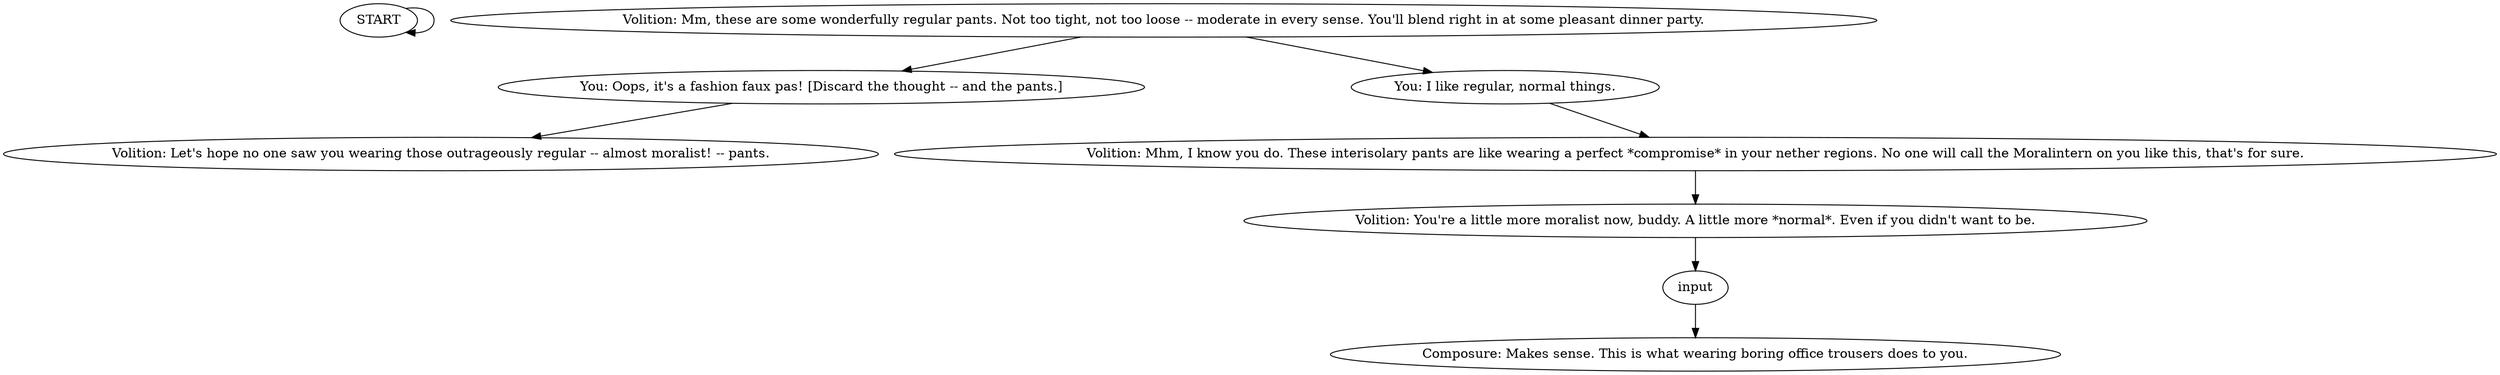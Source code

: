 # COAST ORB / wearing interisolary pants
# Putting the pants on gives a one time +1 to Kingdom of Conscience, you moralist douche. This is edited now.
# ==================================================
digraph G {
	  0 [label="START"];
	  1 [label="input"];
	  2 [label="Composure: Makes sense. This is what wearing boring office trousers does to you."];
	  3 [label="Volition: Mm, these are some wonderfully regular pants. Not too tight, not too loose -- moderate in every sense. You'll blend right in at some pleasant dinner party."];
	  4 [label="You: Oops, it's a fashion faux pas! [Discard the thought -- and the pants.]"];
	  5 [label="Volition: Mhm, I know you do. These interisolary pants are like wearing a perfect *compromise* in your nether regions. No one will call the Moralintern on you like this, that's for sure."];
	  6 [label="Volition: Let's hope no one saw you wearing those outrageously regular -- almost moralist! -- pants."];
	  7 [label="You: I like regular, normal things."];
	  8 [label="Volition: You're a little more moralist now, buddy. A little more *normal*. Even if you didn't want to be."];
	  0 -> 0
	  1 -> 2
	  3 -> 4
	  3 -> 7
	  4 -> 6
	  5 -> 8
	  7 -> 5
	  8 -> 1
}

